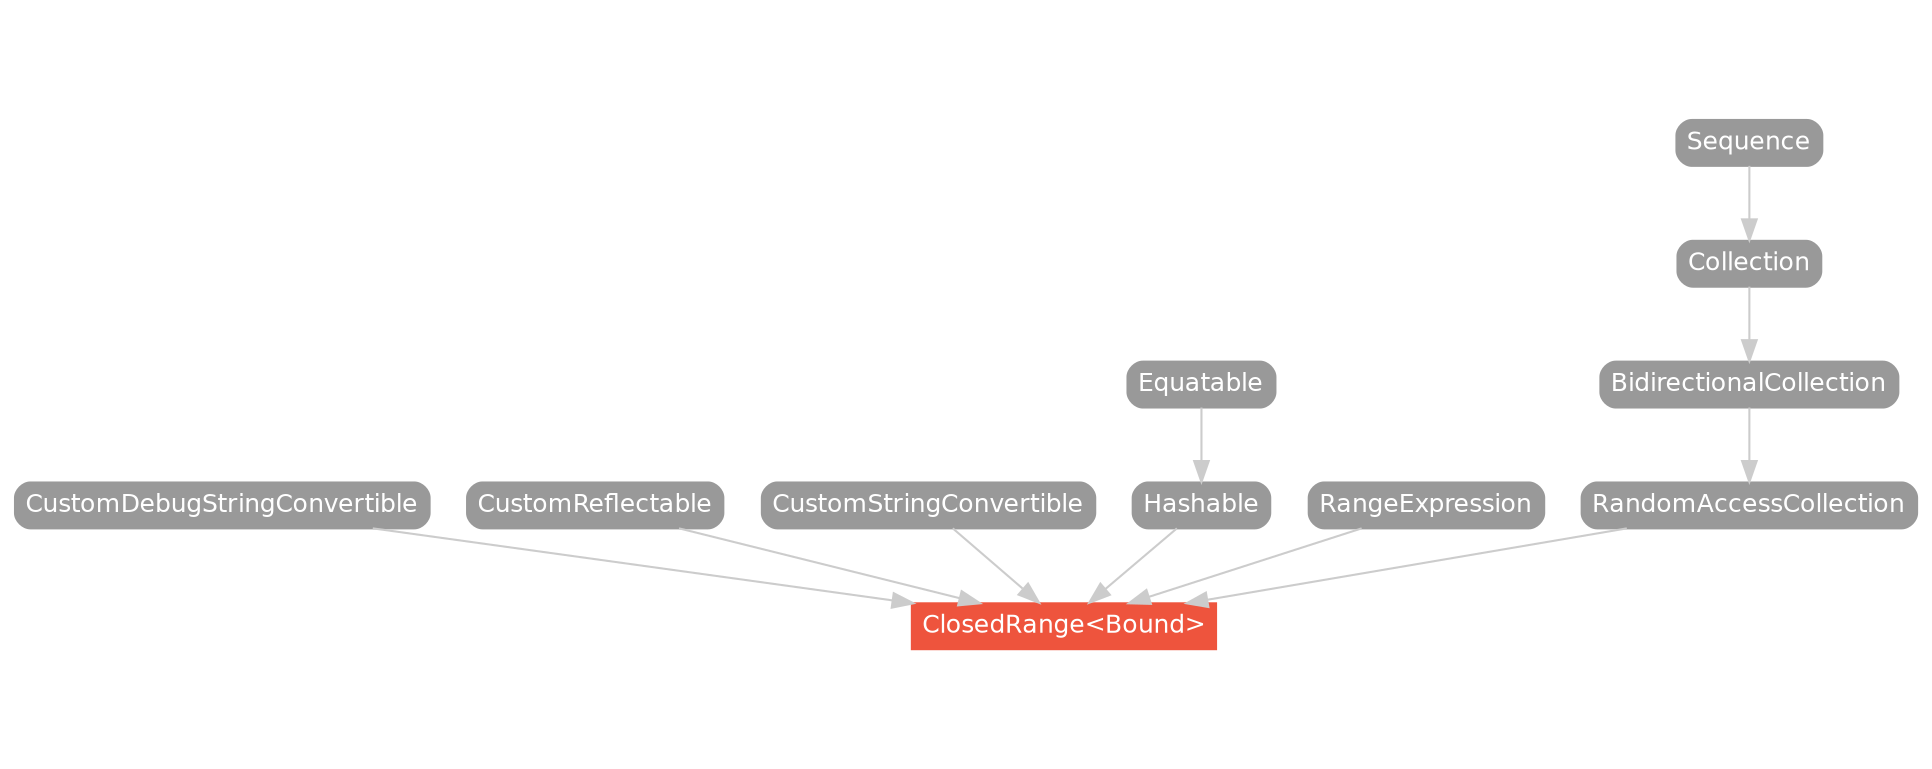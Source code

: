 strict digraph "ClosedRange<Bound> - Type Hierarchy - SwiftDoc.org" {
    pad="0.1,0.8"
    node [shape=box, style="filled,rounded", color="#999999", fillcolor="#999999", fontcolor=white, fontname=Helvetica, fontnames="Helvetica,sansserif", fontsize=12, margin="0.07,0.05", height="0.3"]
    edge [color="#cccccc"]
    "BidirectionalCollection" [URL="/protocol/BidirectionalCollection/hierarchy/"]
    "ClosedRange<Bound>" [URL="/type/ClosedRange/", style="filled", fillcolor="#ee543d", color="#ee543d"]
    "Collection" [URL="/protocol/Collection/hierarchy/"]
    "CustomDebugStringConvertible" [URL="/protocol/CustomDebugStringConvertible/hierarchy/"]
    "CustomReflectable" [URL="/protocol/CustomReflectable/hierarchy/"]
    "CustomStringConvertible" [URL="/protocol/CustomStringConvertible/hierarchy/"]
    "Equatable" [URL="/protocol/Equatable/hierarchy/"]
    "Hashable" [URL="/protocol/Hashable/hierarchy/"]
    "RandomAccessCollection" [URL="/protocol/RandomAccessCollection/hierarchy/"]
    "RangeExpression" [URL="/protocol/RangeExpression/hierarchy/"]
    "Sequence" [URL="/protocol/Sequence/hierarchy/"]    "RangeExpression" -> "ClosedRange<Bound>"
    "RandomAccessCollection" -> "ClosedRange<Bound>"
    "Hashable" -> "ClosedRange<Bound>"
    "CustomStringConvertible" -> "ClosedRange<Bound>"
    "CustomDebugStringConvertible" -> "ClosedRange<Bound>"
    "CustomReflectable" -> "ClosedRange<Bound>"
    "BidirectionalCollection" -> "RandomAccessCollection"
    "Collection" -> "BidirectionalCollection"
    "Sequence" -> "Collection"
    "Equatable" -> "Hashable"
    subgraph Types {
        rank = max; "ClosedRange<Bound>";
    }
}